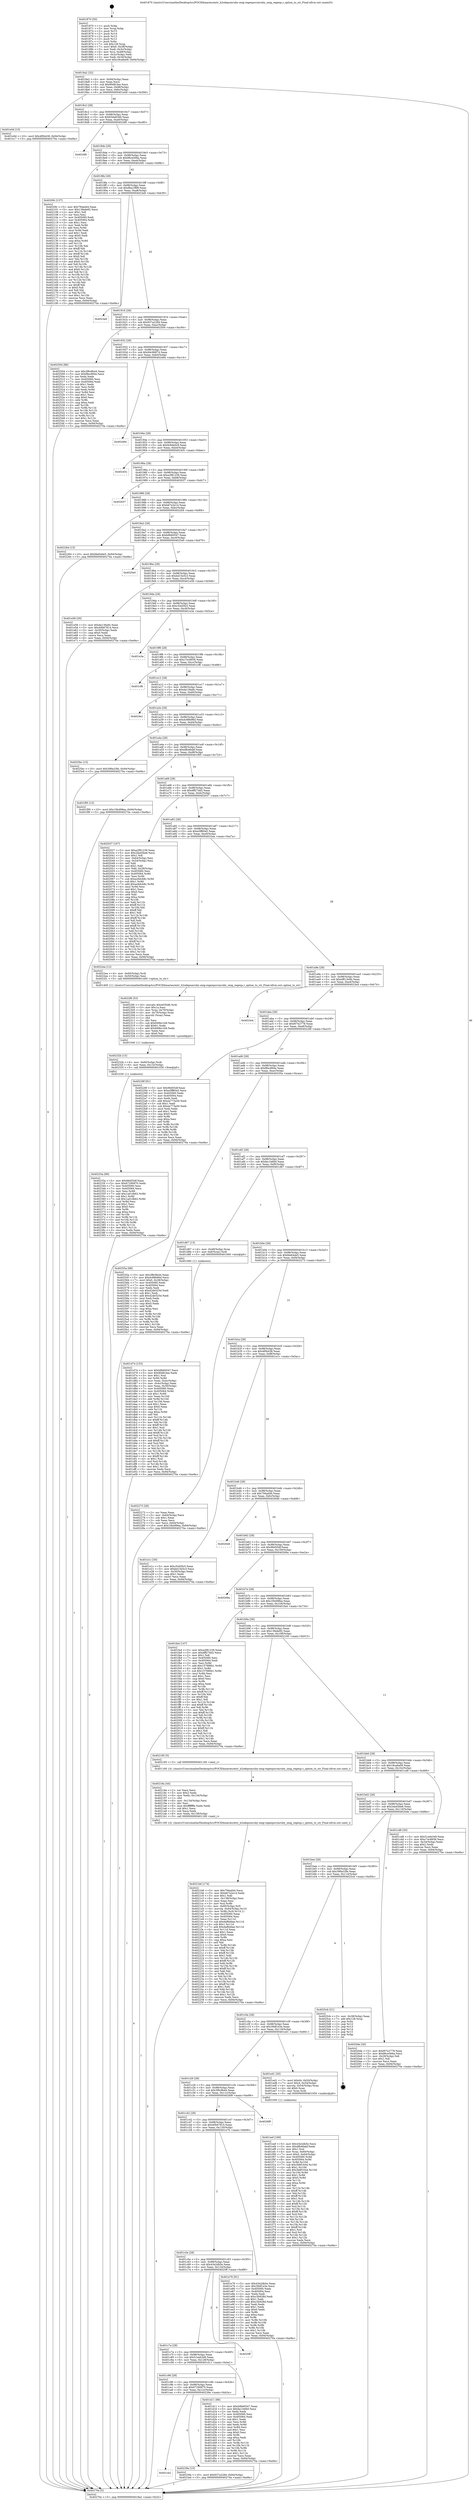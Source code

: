 digraph "0x401870" {
  label = "0x401870 (/mnt/c/Users/mathe/Desktop/tcc/POCII/binaries/extr_h2odepsmruby-onig-regexpsrcmruby_onig_regexp.c_option_to_str_Final-ollvm.out::main(0))"
  labelloc = "t"
  node[shape=record]

  Entry [label="",width=0.3,height=0.3,shape=circle,fillcolor=black,style=filled]
  "0x4018a2" [label="{
     0x4018a2 [32]\l
     | [instrs]\l
     &nbsp;&nbsp;0x4018a2 \<+6\>: mov -0x94(%rbp),%eax\l
     &nbsp;&nbsp;0x4018a8 \<+2\>: mov %eax,%ecx\l
     &nbsp;&nbsp;0x4018aa \<+6\>: sub $0x80dfc3ee,%ecx\l
     &nbsp;&nbsp;0x4018b0 \<+6\>: mov %eax,-0x98(%rbp)\l
     &nbsp;&nbsp;0x4018b6 \<+6\>: mov %ecx,-0x9c(%rbp)\l
     &nbsp;&nbsp;0x4018bc \<+6\>: je 0000000000401e0d \<main+0x59d\>\l
  }"]
  "0x401e0d" [label="{
     0x401e0d [15]\l
     | [instrs]\l
     &nbsp;&nbsp;0x401e0d \<+10\>: movl $0x4f0b438,-0x94(%rbp)\l
     &nbsp;&nbsp;0x401e17 \<+5\>: jmp 000000000040270a \<main+0xe9a\>\l
  }"]
  "0x4018c2" [label="{
     0x4018c2 [28]\l
     | [instrs]\l
     &nbsp;&nbsp;0x4018c2 \<+5\>: jmp 00000000004018c7 \<main+0x57\>\l
     &nbsp;&nbsp;0x4018c7 \<+6\>: mov -0x98(%rbp),%eax\l
     &nbsp;&nbsp;0x4018cd \<+5\>: sub $0x83da8346,%eax\l
     &nbsp;&nbsp;0x4018d2 \<+6\>: mov %eax,-0xa0(%rbp)\l
     &nbsp;&nbsp;0x4018d8 \<+6\>: je 00000000004024f0 \<main+0xc80\>\l
  }"]
  Exit [label="",width=0.3,height=0.3,shape=circle,fillcolor=black,style=filled,peripheries=2]
  "0x4024f0" [label="{
     0x4024f0\l
  }", style=dashed]
  "0x4018de" [label="{
     0x4018de [28]\l
     | [instrs]\l
     &nbsp;&nbsp;0x4018de \<+5\>: jmp 00000000004018e3 \<main+0x73\>\l
     &nbsp;&nbsp;0x4018e3 \<+6\>: mov -0x98(%rbp),%eax\l
     &nbsp;&nbsp;0x4018e9 \<+5\>: sub $0x86ce566a,%eax\l
     &nbsp;&nbsp;0x4018ee \<+6\>: mov %eax,-0xa4(%rbp)\l
     &nbsp;&nbsp;0x4018f4 \<+6\>: je 00000000004020fc \<main+0x88c\>\l
  }"]
  "0x401cb2" [label="{
     0x401cb2\l
  }", style=dashed]
  "0x4020fc" [label="{
     0x4020fc [137]\l
     | [instrs]\l
     &nbsp;&nbsp;0x4020fc \<+5\>: mov $0x794ad44,%eax\l
     &nbsp;&nbsp;0x402101 \<+5\>: mov $0x13fede92,%ecx\l
     &nbsp;&nbsp;0x402106 \<+2\>: mov $0x1,%dl\l
     &nbsp;&nbsp;0x402108 \<+2\>: xor %esi,%esi\l
     &nbsp;&nbsp;0x40210a \<+7\>: mov 0x405060,%edi\l
     &nbsp;&nbsp;0x402111 \<+8\>: mov 0x405064,%r8d\l
     &nbsp;&nbsp;0x402119 \<+3\>: sub $0x1,%esi\l
     &nbsp;&nbsp;0x40211c \<+3\>: mov %edi,%r9d\l
     &nbsp;&nbsp;0x40211f \<+3\>: add %esi,%r9d\l
     &nbsp;&nbsp;0x402122 \<+4\>: imul %r9d,%edi\l
     &nbsp;&nbsp;0x402126 \<+3\>: and $0x1,%edi\l
     &nbsp;&nbsp;0x402129 \<+3\>: cmp $0x0,%edi\l
     &nbsp;&nbsp;0x40212c \<+4\>: sete %r10b\l
     &nbsp;&nbsp;0x402130 \<+4\>: cmp $0xa,%r8d\l
     &nbsp;&nbsp;0x402134 \<+4\>: setl %r11b\l
     &nbsp;&nbsp;0x402138 \<+3\>: mov %r10b,%bl\l
     &nbsp;&nbsp;0x40213b \<+3\>: xor $0xff,%bl\l
     &nbsp;&nbsp;0x40213e \<+3\>: mov %r11b,%r14b\l
     &nbsp;&nbsp;0x402141 \<+4\>: xor $0xff,%r14b\l
     &nbsp;&nbsp;0x402145 \<+3\>: xor $0x0,%dl\l
     &nbsp;&nbsp;0x402148 \<+3\>: mov %bl,%r15b\l
     &nbsp;&nbsp;0x40214b \<+4\>: and $0x0,%r15b\l
     &nbsp;&nbsp;0x40214f \<+3\>: and %dl,%r10b\l
     &nbsp;&nbsp;0x402152 \<+3\>: mov %r14b,%r12b\l
     &nbsp;&nbsp;0x402155 \<+4\>: and $0x0,%r12b\l
     &nbsp;&nbsp;0x402159 \<+3\>: and %dl,%r11b\l
     &nbsp;&nbsp;0x40215c \<+3\>: or %r10b,%r15b\l
     &nbsp;&nbsp;0x40215f \<+3\>: or %r11b,%r12b\l
     &nbsp;&nbsp;0x402162 \<+3\>: xor %r12b,%r15b\l
     &nbsp;&nbsp;0x402165 \<+3\>: or %r14b,%bl\l
     &nbsp;&nbsp;0x402168 \<+3\>: xor $0xff,%bl\l
     &nbsp;&nbsp;0x40216b \<+3\>: or $0x0,%dl\l
     &nbsp;&nbsp;0x40216e \<+2\>: and %dl,%bl\l
     &nbsp;&nbsp;0x402170 \<+3\>: or %bl,%r15b\l
     &nbsp;&nbsp;0x402173 \<+4\>: test $0x1,%r15b\l
     &nbsp;&nbsp;0x402177 \<+3\>: cmovne %ecx,%eax\l
     &nbsp;&nbsp;0x40217a \<+6\>: mov %eax,-0x94(%rbp)\l
     &nbsp;&nbsp;0x402180 \<+5\>: jmp 000000000040270a \<main+0xe9a\>\l
  }"]
  "0x4018fa" [label="{
     0x4018fa [28]\l
     | [instrs]\l
     &nbsp;&nbsp;0x4018fa \<+5\>: jmp 00000000004018ff \<main+0x8f\>\l
     &nbsp;&nbsp;0x4018ff \<+6\>: mov -0x98(%rbp),%eax\l
     &nbsp;&nbsp;0x401905 \<+5\>: sub $0x8ba1f8f9,%eax\l
     &nbsp;&nbsp;0x40190a \<+6\>: mov %eax,-0xa8(%rbp)\l
     &nbsp;&nbsp;0x401910 \<+6\>: je 00000000004023a9 \<main+0xb39\>\l
  }"]
  "0x40239a" [label="{
     0x40239a [15]\l
     | [instrs]\l
     &nbsp;&nbsp;0x40239a \<+10\>: movl $0x937a2284,-0x94(%rbp)\l
     &nbsp;&nbsp;0x4023a4 \<+5\>: jmp 000000000040270a \<main+0xe9a\>\l
  }"]
  "0x4023a9" [label="{
     0x4023a9\l
  }", style=dashed]
  "0x401916" [label="{
     0x401916 [28]\l
     | [instrs]\l
     &nbsp;&nbsp;0x401916 \<+5\>: jmp 000000000040191b \<main+0xab\>\l
     &nbsp;&nbsp;0x40191b \<+6\>: mov -0x98(%rbp),%eax\l
     &nbsp;&nbsp;0x401921 \<+5\>: sub $0x937a2284,%eax\l
     &nbsp;&nbsp;0x401926 \<+6\>: mov %eax,-0xac(%rbp)\l
     &nbsp;&nbsp;0x40192c \<+6\>: je 0000000000402504 \<main+0xc94\>\l
  }"]
  "0x40233a" [label="{
     0x40233a [96]\l
     | [instrs]\l
     &nbsp;&nbsp;0x40233a \<+5\>: mov $0x96d55df,%eax\l
     &nbsp;&nbsp;0x40233f \<+5\>: mov $0x67290870,%edx\l
     &nbsp;&nbsp;0x402344 \<+7\>: mov 0x405060,%esi\l
     &nbsp;&nbsp;0x40234b \<+7\>: mov 0x405064,%ecx\l
     &nbsp;&nbsp;0x402352 \<+3\>: mov %esi,%r8d\l
     &nbsp;&nbsp;0x402355 \<+7\>: add $0x1ad1db62,%r8d\l
     &nbsp;&nbsp;0x40235c \<+4\>: sub $0x1,%r8d\l
     &nbsp;&nbsp;0x402360 \<+7\>: sub $0x1ad1db62,%r8d\l
     &nbsp;&nbsp;0x402367 \<+4\>: imul %r8d,%esi\l
     &nbsp;&nbsp;0x40236b \<+3\>: and $0x1,%esi\l
     &nbsp;&nbsp;0x40236e \<+3\>: cmp $0x0,%esi\l
     &nbsp;&nbsp;0x402371 \<+4\>: sete %r9b\l
     &nbsp;&nbsp;0x402375 \<+3\>: cmp $0xa,%ecx\l
     &nbsp;&nbsp;0x402378 \<+4\>: setl %r10b\l
     &nbsp;&nbsp;0x40237c \<+3\>: mov %r9b,%r11b\l
     &nbsp;&nbsp;0x40237f \<+3\>: and %r10b,%r11b\l
     &nbsp;&nbsp;0x402382 \<+3\>: xor %r10b,%r9b\l
     &nbsp;&nbsp;0x402385 \<+3\>: or %r9b,%r11b\l
     &nbsp;&nbsp;0x402388 \<+4\>: test $0x1,%r11b\l
     &nbsp;&nbsp;0x40238c \<+3\>: cmovne %edx,%eax\l
     &nbsp;&nbsp;0x40238f \<+6\>: mov %eax,-0x94(%rbp)\l
     &nbsp;&nbsp;0x402395 \<+5\>: jmp 000000000040270a \<main+0xe9a\>\l
  }"]
  "0x402504" [label="{
     0x402504 [86]\l
     | [instrs]\l
     &nbsp;&nbsp;0x402504 \<+5\>: mov $0x3f6c8b44,%eax\l
     &nbsp;&nbsp;0x402509 \<+5\>: mov $0xf8ec894e,%ecx\l
     &nbsp;&nbsp;0x40250e \<+2\>: xor %edx,%edx\l
     &nbsp;&nbsp;0x402510 \<+7\>: mov 0x405060,%esi\l
     &nbsp;&nbsp;0x402517 \<+7\>: mov 0x405064,%edi\l
     &nbsp;&nbsp;0x40251e \<+3\>: sub $0x1,%edx\l
     &nbsp;&nbsp;0x402521 \<+3\>: mov %esi,%r8d\l
     &nbsp;&nbsp;0x402524 \<+3\>: add %edx,%r8d\l
     &nbsp;&nbsp;0x402527 \<+4\>: imul %r8d,%esi\l
     &nbsp;&nbsp;0x40252b \<+3\>: and $0x1,%esi\l
     &nbsp;&nbsp;0x40252e \<+3\>: cmp $0x0,%esi\l
     &nbsp;&nbsp;0x402531 \<+4\>: sete %r9b\l
     &nbsp;&nbsp;0x402535 \<+3\>: cmp $0xa,%edi\l
     &nbsp;&nbsp;0x402538 \<+4\>: setl %r10b\l
     &nbsp;&nbsp;0x40253c \<+3\>: mov %r9b,%r11b\l
     &nbsp;&nbsp;0x40253f \<+3\>: and %r10b,%r11b\l
     &nbsp;&nbsp;0x402542 \<+3\>: xor %r10b,%r9b\l
     &nbsp;&nbsp;0x402545 \<+3\>: or %r9b,%r11b\l
     &nbsp;&nbsp;0x402548 \<+4\>: test $0x1,%r11b\l
     &nbsp;&nbsp;0x40254c \<+3\>: cmovne %ecx,%eax\l
     &nbsp;&nbsp;0x40254f \<+6\>: mov %eax,-0x94(%rbp)\l
     &nbsp;&nbsp;0x402555 \<+5\>: jmp 000000000040270a \<main+0xe9a\>\l
  }"]
  "0x401932" [label="{
     0x401932 [28]\l
     | [instrs]\l
     &nbsp;&nbsp;0x401932 \<+5\>: jmp 0000000000401937 \<main+0xc7\>\l
     &nbsp;&nbsp;0x401937 \<+6\>: mov -0x98(%rbp),%eax\l
     &nbsp;&nbsp;0x40193d \<+5\>: sub $0x94c96874,%eax\l
     &nbsp;&nbsp;0x401942 \<+6\>: mov %eax,-0xb0(%rbp)\l
     &nbsp;&nbsp;0x401948 \<+6\>: je 0000000000402484 \<main+0xc14\>\l
  }"]
  "0x40232b" [label="{
     0x40232b [15]\l
     | [instrs]\l
     &nbsp;&nbsp;0x40232b \<+4\>: mov -0x60(%rbp),%rdi\l
     &nbsp;&nbsp;0x40232f \<+6\>: mov %eax,-0x13c(%rbp)\l
     &nbsp;&nbsp;0x402335 \<+5\>: call 0000000000401030 \<free@plt\>\l
     | [calls]\l
     &nbsp;&nbsp;0x401030 \{1\} (unknown)\l
  }"]
  "0x402484" [label="{
     0x402484\l
  }", style=dashed]
  "0x40194e" [label="{
     0x40194e [28]\l
     | [instrs]\l
     &nbsp;&nbsp;0x40194e \<+5\>: jmp 0000000000401953 \<main+0xe3\>\l
     &nbsp;&nbsp;0x401953 \<+6\>: mov -0x98(%rbp),%eax\l
     &nbsp;&nbsp;0x401959 \<+5\>: sub $0x9c8de0c9,%eax\l
     &nbsp;&nbsp;0x40195e \<+6\>: mov %eax,-0xb4(%rbp)\l
     &nbsp;&nbsp;0x401964 \<+6\>: je 000000000040245c \<main+0xbec\>\l
  }"]
  "0x4022f6" [label="{
     0x4022f6 [53]\l
     | [instrs]\l
     &nbsp;&nbsp;0x4022f6 \<+10\>: movabs $0x4030d6,%rdi\l
     &nbsp;&nbsp;0x402300 \<+5\>: mov $0x1a,%esi\l
     &nbsp;&nbsp;0x402305 \<+4\>: mov %rax,-0x70(%rbp)\l
     &nbsp;&nbsp;0x402309 \<+4\>: mov -0x70(%rbp),%rax\l
     &nbsp;&nbsp;0x40230d \<+3\>: movsbl (%rax),%eax\l
     &nbsp;&nbsp;0x402310 \<+1\>: cltd\l
     &nbsp;&nbsp;0x402311 \<+2\>: idiv %esi\l
     &nbsp;&nbsp;0x402313 \<+6\>: sub $0x949bc1b9,%edx\l
     &nbsp;&nbsp;0x402319 \<+3\>: add $0x61,%edx\l
     &nbsp;&nbsp;0x40231c \<+6\>: add $0x949bc1b9,%edx\l
     &nbsp;&nbsp;0x402322 \<+2\>: mov %edx,%esi\l
     &nbsp;&nbsp;0x402324 \<+2\>: mov $0x0,%al\l
     &nbsp;&nbsp;0x402326 \<+5\>: call 0000000000401040 \<printf@plt\>\l
     | [calls]\l
     &nbsp;&nbsp;0x401040 \{1\} (unknown)\l
  }"]
  "0x40245c" [label="{
     0x40245c\l
  }", style=dashed]
  "0x40196a" [label="{
     0x40196a [28]\l
     | [instrs]\l
     &nbsp;&nbsp;0x40196a \<+5\>: jmp 000000000040196f \<main+0xff\>\l
     &nbsp;&nbsp;0x40196f \<+6\>: mov -0x98(%rbp),%eax\l
     &nbsp;&nbsp;0x401975 \<+5\>: sub $0xa2f81239,%eax\l
     &nbsp;&nbsp;0x40197a \<+6\>: mov %eax,-0xb8(%rbp)\l
     &nbsp;&nbsp;0x401980 \<+6\>: je 0000000000402637 \<main+0xdc7\>\l
  }"]
  "0x4021b6" [label="{
     0x4021b6 [174]\l
     | [instrs]\l
     &nbsp;&nbsp;0x4021b6 \<+5\>: mov $0x794ad44,%ecx\l
     &nbsp;&nbsp;0x4021bb \<+5\>: mov $0xb67e2e14,%edx\l
     &nbsp;&nbsp;0x4021c0 \<+3\>: mov $0x1,%dil\l
     &nbsp;&nbsp;0x4021c3 \<+6\>: mov -0x138(%rbp),%esi\l
     &nbsp;&nbsp;0x4021c9 \<+3\>: imul %eax,%esi\l
     &nbsp;&nbsp;0x4021cc \<+3\>: mov %sil,%r8b\l
     &nbsp;&nbsp;0x4021cf \<+4\>: mov -0x60(%rbp),%r9\l
     &nbsp;&nbsp;0x4021d3 \<+4\>: movslq -0x64(%rbp),%r10\l
     &nbsp;&nbsp;0x4021d7 \<+4\>: mov %r8b,(%r9,%r10,1)\l
     &nbsp;&nbsp;0x4021db \<+7\>: mov 0x405060,%eax\l
     &nbsp;&nbsp;0x4021e2 \<+7\>: mov 0x405064,%esi\l
     &nbsp;&nbsp;0x4021e9 \<+3\>: mov %eax,%r11d\l
     &nbsp;&nbsp;0x4021ec \<+7\>: sub $0xdaf6ddae,%r11d\l
     &nbsp;&nbsp;0x4021f3 \<+4\>: sub $0x1,%r11d\l
     &nbsp;&nbsp;0x4021f7 \<+7\>: add $0xdaf6ddae,%r11d\l
     &nbsp;&nbsp;0x4021fe \<+4\>: imul %r11d,%eax\l
     &nbsp;&nbsp;0x402202 \<+3\>: and $0x1,%eax\l
     &nbsp;&nbsp;0x402205 \<+3\>: cmp $0x0,%eax\l
     &nbsp;&nbsp;0x402208 \<+4\>: sete %r8b\l
     &nbsp;&nbsp;0x40220c \<+3\>: cmp $0xa,%esi\l
     &nbsp;&nbsp;0x40220f \<+3\>: setl %bl\l
     &nbsp;&nbsp;0x402212 \<+3\>: mov %r8b,%r14b\l
     &nbsp;&nbsp;0x402215 \<+4\>: xor $0xff,%r14b\l
     &nbsp;&nbsp;0x402219 \<+3\>: mov %bl,%r15b\l
     &nbsp;&nbsp;0x40221c \<+4\>: xor $0xff,%r15b\l
     &nbsp;&nbsp;0x402220 \<+4\>: xor $0x1,%dil\l
     &nbsp;&nbsp;0x402224 \<+3\>: mov %r14b,%r12b\l
     &nbsp;&nbsp;0x402227 \<+4\>: and $0xff,%r12b\l
     &nbsp;&nbsp;0x40222b \<+3\>: and %dil,%r8b\l
     &nbsp;&nbsp;0x40222e \<+3\>: mov %r15b,%r13b\l
     &nbsp;&nbsp;0x402231 \<+4\>: and $0xff,%r13b\l
     &nbsp;&nbsp;0x402235 \<+3\>: and %dil,%bl\l
     &nbsp;&nbsp;0x402238 \<+3\>: or %r8b,%r12b\l
     &nbsp;&nbsp;0x40223b \<+3\>: or %bl,%r13b\l
     &nbsp;&nbsp;0x40223e \<+3\>: xor %r13b,%r12b\l
     &nbsp;&nbsp;0x402241 \<+3\>: or %r15b,%r14b\l
     &nbsp;&nbsp;0x402244 \<+4\>: xor $0xff,%r14b\l
     &nbsp;&nbsp;0x402248 \<+4\>: or $0x1,%dil\l
     &nbsp;&nbsp;0x40224c \<+3\>: and %dil,%r14b\l
     &nbsp;&nbsp;0x40224f \<+3\>: or %r14b,%r12b\l
     &nbsp;&nbsp;0x402252 \<+4\>: test $0x1,%r12b\l
     &nbsp;&nbsp;0x402256 \<+3\>: cmovne %edx,%ecx\l
     &nbsp;&nbsp;0x402259 \<+6\>: mov %ecx,-0x94(%rbp)\l
     &nbsp;&nbsp;0x40225f \<+5\>: jmp 000000000040270a \<main+0xe9a\>\l
  }"]
  "0x402637" [label="{
     0x402637\l
  }", style=dashed]
  "0x401986" [label="{
     0x401986 [28]\l
     | [instrs]\l
     &nbsp;&nbsp;0x401986 \<+5\>: jmp 000000000040198b \<main+0x11b\>\l
     &nbsp;&nbsp;0x40198b \<+6\>: mov -0x98(%rbp),%eax\l
     &nbsp;&nbsp;0x401991 \<+5\>: sub $0xb67e2e14,%eax\l
     &nbsp;&nbsp;0x401996 \<+6\>: mov %eax,-0xbc(%rbp)\l
     &nbsp;&nbsp;0x40199c \<+6\>: je 0000000000402264 \<main+0x9f4\>\l
  }"]
  "0x40218a" [label="{
     0x40218a [44]\l
     | [instrs]\l
     &nbsp;&nbsp;0x40218a \<+2\>: xor %ecx,%ecx\l
     &nbsp;&nbsp;0x40218c \<+5\>: mov $0x2,%edx\l
     &nbsp;&nbsp;0x402191 \<+6\>: mov %edx,-0x134(%rbp)\l
     &nbsp;&nbsp;0x402197 \<+1\>: cltd\l
     &nbsp;&nbsp;0x402198 \<+6\>: mov -0x134(%rbp),%esi\l
     &nbsp;&nbsp;0x40219e \<+2\>: idiv %esi\l
     &nbsp;&nbsp;0x4021a0 \<+6\>: imul $0xfffffffe,%edx,%edx\l
     &nbsp;&nbsp;0x4021a6 \<+3\>: sub $0x1,%ecx\l
     &nbsp;&nbsp;0x4021a9 \<+2\>: sub %ecx,%edx\l
     &nbsp;&nbsp;0x4021ab \<+6\>: mov %edx,-0x138(%rbp)\l
     &nbsp;&nbsp;0x4021b1 \<+5\>: call 0000000000401160 \<next_i\>\l
     | [calls]\l
     &nbsp;&nbsp;0x401160 \{4\} (/mnt/c/Users/mathe/Desktop/tcc/POCII/binaries/extr_h2odepsmruby-onig-regexpsrcmruby_onig_regexp.c_option_to_str_Final-ollvm.out::next_i)\l
  }"]
  "0x402264" [label="{
     0x402264 [15]\l
     | [instrs]\l
     &nbsp;&nbsp;0x402264 \<+10\>: movl $0xfde64de5,-0x94(%rbp)\l
     &nbsp;&nbsp;0x40226e \<+5\>: jmp 000000000040270a \<main+0xe9a\>\l
  }"]
  "0x4019a2" [label="{
     0x4019a2 [28]\l
     | [instrs]\l
     &nbsp;&nbsp;0x4019a2 \<+5\>: jmp 00000000004019a7 \<main+0x137\>\l
     &nbsp;&nbsp;0x4019a7 \<+6\>: mov -0x98(%rbp),%eax\l
     &nbsp;&nbsp;0x4019ad \<+5\>: sub $0xb9b60547,%eax\l
     &nbsp;&nbsp;0x4019b2 \<+6\>: mov %eax,-0xc0(%rbp)\l
     &nbsp;&nbsp;0x4019b8 \<+6\>: je 00000000004025e0 \<main+0xd70\>\l
  }"]
  "0x401eef" [label="{
     0x401eef [166]\l
     | [instrs]\l
     &nbsp;&nbsp;0x401eef \<+5\>: mov $0x43e2db5e,%ecx\l
     &nbsp;&nbsp;0x401ef4 \<+5\>: mov $0xdfb46abf,%edx\l
     &nbsp;&nbsp;0x401ef9 \<+3\>: mov $0x1,%sil\l
     &nbsp;&nbsp;0x401efc \<+4\>: mov %rax,-0x60(%rbp)\l
     &nbsp;&nbsp;0x401f00 \<+7\>: movl $0x0,-0x64(%rbp)\l
     &nbsp;&nbsp;0x401f07 \<+8\>: mov 0x405060,%r8d\l
     &nbsp;&nbsp;0x401f0f \<+8\>: mov 0x405064,%r9d\l
     &nbsp;&nbsp;0x401f17 \<+3\>: mov %r8d,%r10d\l
     &nbsp;&nbsp;0x401f1a \<+7\>: sub $0x3b8f1644,%r10d\l
     &nbsp;&nbsp;0x401f21 \<+4\>: sub $0x1,%r10d\l
     &nbsp;&nbsp;0x401f25 \<+7\>: add $0x3b8f1644,%r10d\l
     &nbsp;&nbsp;0x401f2c \<+4\>: imul %r10d,%r8d\l
     &nbsp;&nbsp;0x401f30 \<+4\>: and $0x1,%r8d\l
     &nbsp;&nbsp;0x401f34 \<+4\>: cmp $0x0,%r8d\l
     &nbsp;&nbsp;0x401f38 \<+4\>: sete %r11b\l
     &nbsp;&nbsp;0x401f3c \<+4\>: cmp $0xa,%r9d\l
     &nbsp;&nbsp;0x401f40 \<+3\>: setl %bl\l
     &nbsp;&nbsp;0x401f43 \<+3\>: mov %r11b,%r14b\l
     &nbsp;&nbsp;0x401f46 \<+4\>: xor $0xff,%r14b\l
     &nbsp;&nbsp;0x401f4a \<+3\>: mov %bl,%r15b\l
     &nbsp;&nbsp;0x401f4d \<+4\>: xor $0xff,%r15b\l
     &nbsp;&nbsp;0x401f51 \<+4\>: xor $0x1,%sil\l
     &nbsp;&nbsp;0x401f55 \<+3\>: mov %r14b,%r12b\l
     &nbsp;&nbsp;0x401f58 \<+4\>: and $0xff,%r12b\l
     &nbsp;&nbsp;0x401f5c \<+3\>: and %sil,%r11b\l
     &nbsp;&nbsp;0x401f5f \<+3\>: mov %r15b,%r13b\l
     &nbsp;&nbsp;0x401f62 \<+4\>: and $0xff,%r13b\l
     &nbsp;&nbsp;0x401f66 \<+3\>: and %sil,%bl\l
     &nbsp;&nbsp;0x401f69 \<+3\>: or %r11b,%r12b\l
     &nbsp;&nbsp;0x401f6c \<+3\>: or %bl,%r13b\l
     &nbsp;&nbsp;0x401f6f \<+3\>: xor %r13b,%r12b\l
     &nbsp;&nbsp;0x401f72 \<+3\>: or %r15b,%r14b\l
     &nbsp;&nbsp;0x401f75 \<+4\>: xor $0xff,%r14b\l
     &nbsp;&nbsp;0x401f79 \<+4\>: or $0x1,%sil\l
     &nbsp;&nbsp;0x401f7d \<+3\>: and %sil,%r14b\l
     &nbsp;&nbsp;0x401f80 \<+3\>: or %r14b,%r12b\l
     &nbsp;&nbsp;0x401f83 \<+4\>: test $0x1,%r12b\l
     &nbsp;&nbsp;0x401f87 \<+3\>: cmovne %edx,%ecx\l
     &nbsp;&nbsp;0x401f8a \<+6\>: mov %ecx,-0x94(%rbp)\l
     &nbsp;&nbsp;0x401f90 \<+5\>: jmp 000000000040270a \<main+0xe9a\>\l
  }"]
  "0x4025e0" [label="{
     0x4025e0\l
  }", style=dashed]
  "0x4019be" [label="{
     0x4019be [28]\l
     | [instrs]\l
     &nbsp;&nbsp;0x4019be \<+5\>: jmp 00000000004019c3 \<main+0x153\>\l
     &nbsp;&nbsp;0x4019c3 \<+6\>: mov -0x98(%rbp),%eax\l
     &nbsp;&nbsp;0x4019c9 \<+5\>: sub $0xbd15e5c3,%eax\l
     &nbsp;&nbsp;0x4019ce \<+6\>: mov %eax,-0xc4(%rbp)\l
     &nbsp;&nbsp;0x4019d4 \<+6\>: je 0000000000401e58 \<main+0x5e8\>\l
  }"]
  "0x401d74" [label="{
     0x401d74 [153]\l
     | [instrs]\l
     &nbsp;&nbsp;0x401d74 \<+5\>: mov $0xb9b60547,%ecx\l
     &nbsp;&nbsp;0x401d79 \<+5\>: mov $0x80dfc3ee,%edx\l
     &nbsp;&nbsp;0x401d7e \<+3\>: mov $0x1,%sil\l
     &nbsp;&nbsp;0x401d81 \<+3\>: xor %r8d,%r8d\l
     &nbsp;&nbsp;0x401d84 \<+3\>: mov %eax,-0x4c(%rbp)\l
     &nbsp;&nbsp;0x401d87 \<+3\>: mov -0x4c(%rbp),%eax\l
     &nbsp;&nbsp;0x401d8a \<+3\>: mov %eax,-0x30(%rbp)\l
     &nbsp;&nbsp;0x401d8d \<+7\>: mov 0x405060,%eax\l
     &nbsp;&nbsp;0x401d94 \<+8\>: mov 0x405064,%r9d\l
     &nbsp;&nbsp;0x401d9c \<+4\>: sub $0x1,%r8d\l
     &nbsp;&nbsp;0x401da0 \<+3\>: mov %eax,%r10d\l
     &nbsp;&nbsp;0x401da3 \<+3\>: add %r8d,%r10d\l
     &nbsp;&nbsp;0x401da6 \<+4\>: imul %r10d,%eax\l
     &nbsp;&nbsp;0x401daa \<+3\>: and $0x1,%eax\l
     &nbsp;&nbsp;0x401dad \<+3\>: cmp $0x0,%eax\l
     &nbsp;&nbsp;0x401db0 \<+4\>: sete %r11b\l
     &nbsp;&nbsp;0x401db4 \<+4\>: cmp $0xa,%r9d\l
     &nbsp;&nbsp;0x401db8 \<+3\>: setl %bl\l
     &nbsp;&nbsp;0x401dbb \<+3\>: mov %r11b,%r14b\l
     &nbsp;&nbsp;0x401dbe \<+4\>: xor $0xff,%r14b\l
     &nbsp;&nbsp;0x401dc2 \<+3\>: mov %bl,%r15b\l
     &nbsp;&nbsp;0x401dc5 \<+4\>: xor $0xff,%r15b\l
     &nbsp;&nbsp;0x401dc9 \<+4\>: xor $0x1,%sil\l
     &nbsp;&nbsp;0x401dcd \<+3\>: mov %r14b,%r12b\l
     &nbsp;&nbsp;0x401dd0 \<+4\>: and $0xff,%r12b\l
     &nbsp;&nbsp;0x401dd4 \<+3\>: and %sil,%r11b\l
     &nbsp;&nbsp;0x401dd7 \<+3\>: mov %r15b,%r13b\l
     &nbsp;&nbsp;0x401dda \<+4\>: and $0xff,%r13b\l
     &nbsp;&nbsp;0x401dde \<+3\>: and %sil,%bl\l
     &nbsp;&nbsp;0x401de1 \<+3\>: or %r11b,%r12b\l
     &nbsp;&nbsp;0x401de4 \<+3\>: or %bl,%r13b\l
     &nbsp;&nbsp;0x401de7 \<+3\>: xor %r13b,%r12b\l
     &nbsp;&nbsp;0x401dea \<+3\>: or %r15b,%r14b\l
     &nbsp;&nbsp;0x401ded \<+4\>: xor $0xff,%r14b\l
     &nbsp;&nbsp;0x401df1 \<+4\>: or $0x1,%sil\l
     &nbsp;&nbsp;0x401df5 \<+3\>: and %sil,%r14b\l
     &nbsp;&nbsp;0x401df8 \<+3\>: or %r14b,%r12b\l
     &nbsp;&nbsp;0x401dfb \<+4\>: test $0x1,%r12b\l
     &nbsp;&nbsp;0x401dff \<+3\>: cmovne %edx,%ecx\l
     &nbsp;&nbsp;0x401e02 \<+6\>: mov %ecx,-0x94(%rbp)\l
     &nbsp;&nbsp;0x401e08 \<+5\>: jmp 000000000040270a \<main+0xe9a\>\l
  }"]
  "0x401e58" [label="{
     0x401e58 [30]\l
     | [instrs]\l
     &nbsp;&nbsp;0x401e58 \<+5\>: mov $0xda136a9c,%eax\l
     &nbsp;&nbsp;0x401e5d \<+5\>: mov $0x40b67814,%ecx\l
     &nbsp;&nbsp;0x401e62 \<+3\>: mov -0x30(%rbp),%edx\l
     &nbsp;&nbsp;0x401e65 \<+3\>: cmp $0x0,%edx\l
     &nbsp;&nbsp;0x401e68 \<+3\>: cmove %ecx,%eax\l
     &nbsp;&nbsp;0x401e6b \<+6\>: mov %eax,-0x94(%rbp)\l
     &nbsp;&nbsp;0x401e71 \<+5\>: jmp 000000000040270a \<main+0xe9a\>\l
  }"]
  "0x4019da" [label="{
     0x4019da [28]\l
     | [instrs]\l
     &nbsp;&nbsp;0x4019da \<+5\>: jmp 00000000004019df \<main+0x16f\>\l
     &nbsp;&nbsp;0x4019df \<+6\>: mov -0x98(%rbp),%eax\l
     &nbsp;&nbsp;0x4019e5 \<+5\>: sub $0xc5445fc5,%eax\l
     &nbsp;&nbsp;0x4019ea \<+6\>: mov %eax,-0xc8(%rbp)\l
     &nbsp;&nbsp;0x4019f0 \<+6\>: je 0000000000401e3a \<main+0x5ca\>\l
  }"]
  "0x401c96" [label="{
     0x401c96 [28]\l
     | [instrs]\l
     &nbsp;&nbsp;0x401c96 \<+5\>: jmp 0000000000401c9b \<main+0x42b\>\l
     &nbsp;&nbsp;0x401c9b \<+6\>: mov -0x98(%rbp),%eax\l
     &nbsp;&nbsp;0x401ca1 \<+5\>: sub $0x67290870,%eax\l
     &nbsp;&nbsp;0x401ca6 \<+6\>: mov %eax,-0x12c(%rbp)\l
     &nbsp;&nbsp;0x401cac \<+6\>: je 000000000040239a \<main+0xb2a\>\l
  }"]
  "0x401e3a" [label="{
     0x401e3a\l
  }", style=dashed]
  "0x4019f6" [label="{
     0x4019f6 [28]\l
     | [instrs]\l
     &nbsp;&nbsp;0x4019f6 \<+5\>: jmp 00000000004019fb \<main+0x18b\>\l
     &nbsp;&nbsp;0x4019fb \<+6\>: mov -0x98(%rbp),%eax\l
     &nbsp;&nbsp;0x401a01 \<+5\>: sub $0xc7ec8936,%eax\l
     &nbsp;&nbsp;0x401a06 \<+6\>: mov %eax,-0xcc(%rbp)\l
     &nbsp;&nbsp;0x401a0c \<+6\>: je 0000000000401cf6 \<main+0x486\>\l
  }"]
  "0x401d11" [label="{
     0x401d11 [86]\l
     | [instrs]\l
     &nbsp;&nbsp;0x401d11 \<+5\>: mov $0xb9b60547,%eax\l
     &nbsp;&nbsp;0x401d16 \<+5\>: mov $0xfac1b6b0,%ecx\l
     &nbsp;&nbsp;0x401d1b \<+2\>: xor %edx,%edx\l
     &nbsp;&nbsp;0x401d1d \<+7\>: mov 0x405060,%esi\l
     &nbsp;&nbsp;0x401d24 \<+7\>: mov 0x405064,%edi\l
     &nbsp;&nbsp;0x401d2b \<+3\>: sub $0x1,%edx\l
     &nbsp;&nbsp;0x401d2e \<+3\>: mov %esi,%r8d\l
     &nbsp;&nbsp;0x401d31 \<+3\>: add %edx,%r8d\l
     &nbsp;&nbsp;0x401d34 \<+4\>: imul %r8d,%esi\l
     &nbsp;&nbsp;0x401d38 \<+3\>: and $0x1,%esi\l
     &nbsp;&nbsp;0x401d3b \<+3\>: cmp $0x0,%esi\l
     &nbsp;&nbsp;0x401d3e \<+4\>: sete %r9b\l
     &nbsp;&nbsp;0x401d42 \<+3\>: cmp $0xa,%edi\l
     &nbsp;&nbsp;0x401d45 \<+4\>: setl %r10b\l
     &nbsp;&nbsp;0x401d49 \<+3\>: mov %r9b,%r11b\l
     &nbsp;&nbsp;0x401d4c \<+3\>: and %r10b,%r11b\l
     &nbsp;&nbsp;0x401d4f \<+3\>: xor %r10b,%r9b\l
     &nbsp;&nbsp;0x401d52 \<+3\>: or %r9b,%r11b\l
     &nbsp;&nbsp;0x401d55 \<+4\>: test $0x1,%r11b\l
     &nbsp;&nbsp;0x401d59 \<+3\>: cmovne %ecx,%eax\l
     &nbsp;&nbsp;0x401d5c \<+6\>: mov %eax,-0x94(%rbp)\l
     &nbsp;&nbsp;0x401d62 \<+5\>: jmp 000000000040270a \<main+0xe9a\>\l
  }"]
  "0x401cf6" [label="{
     0x401cf6\l
  }", style=dashed]
  "0x401a12" [label="{
     0x401a12 [28]\l
     | [instrs]\l
     &nbsp;&nbsp;0x401a12 \<+5\>: jmp 0000000000401a17 \<main+0x1a7\>\l
     &nbsp;&nbsp;0x401a17 \<+6\>: mov -0x98(%rbp),%eax\l
     &nbsp;&nbsp;0x401a1d \<+5\>: sub $0xda136a9c,%eax\l
     &nbsp;&nbsp;0x401a22 \<+6\>: mov %eax,-0xd0(%rbp)\l
     &nbsp;&nbsp;0x401a28 \<+6\>: je 00000000004024e1 \<main+0xc71\>\l
  }"]
  "0x401c7a" [label="{
     0x401c7a [28]\l
     | [instrs]\l
     &nbsp;&nbsp;0x401c7a \<+5\>: jmp 0000000000401c7f \<main+0x40f\>\l
     &nbsp;&nbsp;0x401c7f \<+6\>: mov -0x98(%rbp),%eax\l
     &nbsp;&nbsp;0x401c85 \<+5\>: sub $0x51eeb349,%eax\l
     &nbsp;&nbsp;0x401c8a \<+6\>: mov %eax,-0x128(%rbp)\l
     &nbsp;&nbsp;0x401c90 \<+6\>: je 0000000000401d11 \<main+0x4a1\>\l
  }"]
  "0x4024e1" [label="{
     0x4024e1\l
  }", style=dashed]
  "0x401a2e" [label="{
     0x401a2e [28]\l
     | [instrs]\l
     &nbsp;&nbsp;0x401a2e \<+5\>: jmp 0000000000401a33 \<main+0x1c3\>\l
     &nbsp;&nbsp;0x401a33 \<+6\>: mov -0x98(%rbp),%eax\l
     &nbsp;&nbsp;0x401a39 \<+5\>: sub $0xdc88b96d,%eax\l
     &nbsp;&nbsp;0x401a3e \<+6\>: mov %eax,-0xd4(%rbp)\l
     &nbsp;&nbsp;0x401a44 \<+6\>: je 00000000004025bc \<main+0xd4c\>\l
  }"]
  "0x4025ff" [label="{
     0x4025ff\l
  }", style=dashed]
  "0x4025bc" [label="{
     0x4025bc [15]\l
     | [instrs]\l
     &nbsp;&nbsp;0x4025bc \<+10\>: movl $0x399a33fe,-0x94(%rbp)\l
     &nbsp;&nbsp;0x4025c6 \<+5\>: jmp 000000000040270a \<main+0xe9a\>\l
  }"]
  "0x401a4a" [label="{
     0x401a4a [28]\l
     | [instrs]\l
     &nbsp;&nbsp;0x401a4a \<+5\>: jmp 0000000000401a4f \<main+0x1df\>\l
     &nbsp;&nbsp;0x401a4f \<+6\>: mov -0x98(%rbp),%eax\l
     &nbsp;&nbsp;0x401a55 \<+5\>: sub $0xdfb46abf,%eax\l
     &nbsp;&nbsp;0x401a5a \<+6\>: mov %eax,-0xd8(%rbp)\l
     &nbsp;&nbsp;0x401a60 \<+6\>: je 0000000000401f95 \<main+0x725\>\l
  }"]
  "0x401c5e" [label="{
     0x401c5e [28]\l
     | [instrs]\l
     &nbsp;&nbsp;0x401c5e \<+5\>: jmp 0000000000401c63 \<main+0x3f3\>\l
     &nbsp;&nbsp;0x401c63 \<+6\>: mov -0x98(%rbp),%eax\l
     &nbsp;&nbsp;0x401c69 \<+5\>: sub $0x43e2db5e,%eax\l
     &nbsp;&nbsp;0x401c6e \<+6\>: mov %eax,-0x124(%rbp)\l
     &nbsp;&nbsp;0x401c74 \<+6\>: je 00000000004025ff \<main+0xd8f\>\l
  }"]
  "0x401f95" [label="{
     0x401f95 [15]\l
     | [instrs]\l
     &nbsp;&nbsp;0x401f95 \<+10\>: movl $0x10b499ea,-0x94(%rbp)\l
     &nbsp;&nbsp;0x401f9f \<+5\>: jmp 000000000040270a \<main+0xe9a\>\l
  }"]
  "0x401a66" [label="{
     0x401a66 [28]\l
     | [instrs]\l
     &nbsp;&nbsp;0x401a66 \<+5\>: jmp 0000000000401a6b \<main+0x1fb\>\l
     &nbsp;&nbsp;0x401a6b \<+6\>: mov -0x98(%rbp),%eax\l
     &nbsp;&nbsp;0x401a71 \<+5\>: sub $0xdff27dd2,%eax\l
     &nbsp;&nbsp;0x401a76 \<+6\>: mov %eax,-0xdc(%rbp)\l
     &nbsp;&nbsp;0x401a7c \<+6\>: je 0000000000402037 \<main+0x7c7\>\l
  }"]
  "0x401e76" [label="{
     0x401e76 [91]\l
     | [instrs]\l
     &nbsp;&nbsp;0x401e76 \<+5\>: mov $0x43e2db5e,%eax\l
     &nbsp;&nbsp;0x401e7b \<+5\>: mov $0x39df1e3e,%ecx\l
     &nbsp;&nbsp;0x401e80 \<+7\>: mov 0x405060,%edx\l
     &nbsp;&nbsp;0x401e87 \<+7\>: mov 0x405064,%esi\l
     &nbsp;&nbsp;0x401e8e \<+2\>: mov %edx,%edi\l
     &nbsp;&nbsp;0x401e90 \<+6\>: sub $0xc3b928d,%edi\l
     &nbsp;&nbsp;0x401e96 \<+3\>: sub $0x1,%edi\l
     &nbsp;&nbsp;0x401e99 \<+6\>: add $0xc3b928d,%edi\l
     &nbsp;&nbsp;0x401e9f \<+3\>: imul %edi,%edx\l
     &nbsp;&nbsp;0x401ea2 \<+3\>: and $0x1,%edx\l
     &nbsp;&nbsp;0x401ea5 \<+3\>: cmp $0x0,%edx\l
     &nbsp;&nbsp;0x401ea8 \<+4\>: sete %r8b\l
     &nbsp;&nbsp;0x401eac \<+3\>: cmp $0xa,%esi\l
     &nbsp;&nbsp;0x401eaf \<+4\>: setl %r9b\l
     &nbsp;&nbsp;0x401eb3 \<+3\>: mov %r8b,%r10b\l
     &nbsp;&nbsp;0x401eb6 \<+3\>: and %r9b,%r10b\l
     &nbsp;&nbsp;0x401eb9 \<+3\>: xor %r9b,%r8b\l
     &nbsp;&nbsp;0x401ebc \<+3\>: or %r8b,%r10b\l
     &nbsp;&nbsp;0x401ebf \<+4\>: test $0x1,%r10b\l
     &nbsp;&nbsp;0x401ec3 \<+3\>: cmovne %ecx,%eax\l
     &nbsp;&nbsp;0x401ec6 \<+6\>: mov %eax,-0x94(%rbp)\l
     &nbsp;&nbsp;0x401ecc \<+5\>: jmp 000000000040270a \<main+0xe9a\>\l
  }"]
  "0x402037" [label="{
     0x402037 [167]\l
     | [instrs]\l
     &nbsp;&nbsp;0x402037 \<+5\>: mov $0xa2f81239,%eax\l
     &nbsp;&nbsp;0x40203c \<+5\>: mov $0x2da45be6,%ecx\l
     &nbsp;&nbsp;0x402041 \<+2\>: mov $0x1,%dl\l
     &nbsp;&nbsp;0x402043 \<+3\>: mov -0x64(%rbp),%esi\l
     &nbsp;&nbsp;0x402046 \<+3\>: cmp -0x54(%rbp),%esi\l
     &nbsp;&nbsp;0x402049 \<+4\>: setl %dil\l
     &nbsp;&nbsp;0x40204d \<+4\>: and $0x1,%dil\l
     &nbsp;&nbsp;0x402051 \<+4\>: mov %dil,-0x29(%rbp)\l
     &nbsp;&nbsp;0x402055 \<+7\>: mov 0x405060,%esi\l
     &nbsp;&nbsp;0x40205c \<+8\>: mov 0x405064,%r8d\l
     &nbsp;&nbsp;0x402064 \<+3\>: mov %esi,%r9d\l
     &nbsp;&nbsp;0x402067 \<+7\>: sub $0xac6dcb8c,%r9d\l
     &nbsp;&nbsp;0x40206e \<+4\>: sub $0x1,%r9d\l
     &nbsp;&nbsp;0x402072 \<+7\>: add $0xac6dcb8c,%r9d\l
     &nbsp;&nbsp;0x402079 \<+4\>: imul %r9d,%esi\l
     &nbsp;&nbsp;0x40207d \<+3\>: and $0x1,%esi\l
     &nbsp;&nbsp;0x402080 \<+3\>: cmp $0x0,%esi\l
     &nbsp;&nbsp;0x402083 \<+4\>: sete %dil\l
     &nbsp;&nbsp;0x402087 \<+4\>: cmp $0xa,%r8d\l
     &nbsp;&nbsp;0x40208b \<+4\>: setl %r10b\l
     &nbsp;&nbsp;0x40208f \<+3\>: mov %dil,%r11b\l
     &nbsp;&nbsp;0x402092 \<+4\>: xor $0xff,%r11b\l
     &nbsp;&nbsp;0x402096 \<+3\>: mov %r10b,%bl\l
     &nbsp;&nbsp;0x402099 \<+3\>: xor $0xff,%bl\l
     &nbsp;&nbsp;0x40209c \<+3\>: xor $0x1,%dl\l
     &nbsp;&nbsp;0x40209f \<+3\>: mov %r11b,%r14b\l
     &nbsp;&nbsp;0x4020a2 \<+4\>: and $0xff,%r14b\l
     &nbsp;&nbsp;0x4020a6 \<+3\>: and %dl,%dil\l
     &nbsp;&nbsp;0x4020a9 \<+3\>: mov %bl,%r15b\l
     &nbsp;&nbsp;0x4020ac \<+4\>: and $0xff,%r15b\l
     &nbsp;&nbsp;0x4020b0 \<+3\>: and %dl,%r10b\l
     &nbsp;&nbsp;0x4020b3 \<+3\>: or %dil,%r14b\l
     &nbsp;&nbsp;0x4020b6 \<+3\>: or %r10b,%r15b\l
     &nbsp;&nbsp;0x4020b9 \<+3\>: xor %r15b,%r14b\l
     &nbsp;&nbsp;0x4020bc \<+3\>: or %bl,%r11b\l
     &nbsp;&nbsp;0x4020bf \<+4\>: xor $0xff,%r11b\l
     &nbsp;&nbsp;0x4020c3 \<+3\>: or $0x1,%dl\l
     &nbsp;&nbsp;0x4020c6 \<+3\>: and %dl,%r11b\l
     &nbsp;&nbsp;0x4020c9 \<+3\>: or %r11b,%r14b\l
     &nbsp;&nbsp;0x4020cc \<+4\>: test $0x1,%r14b\l
     &nbsp;&nbsp;0x4020d0 \<+3\>: cmovne %ecx,%eax\l
     &nbsp;&nbsp;0x4020d3 \<+6\>: mov %eax,-0x94(%rbp)\l
     &nbsp;&nbsp;0x4020d9 \<+5\>: jmp 000000000040270a \<main+0xe9a\>\l
  }"]
  "0x401a82" [label="{
     0x401a82 [28]\l
     | [instrs]\l
     &nbsp;&nbsp;0x401a82 \<+5\>: jmp 0000000000401a87 \<main+0x217\>\l
     &nbsp;&nbsp;0x401a87 \<+6\>: mov -0x98(%rbp),%eax\l
     &nbsp;&nbsp;0x401a8d \<+5\>: sub $0xe5ff60a5,%eax\l
     &nbsp;&nbsp;0x401a92 \<+6\>: mov %eax,-0xe0(%rbp)\l
     &nbsp;&nbsp;0x401a98 \<+6\>: je 00000000004022ea \<main+0xa7a\>\l
  }"]
  "0x401c42" [label="{
     0x401c42 [28]\l
     | [instrs]\l
     &nbsp;&nbsp;0x401c42 \<+5\>: jmp 0000000000401c47 \<main+0x3d7\>\l
     &nbsp;&nbsp;0x401c47 \<+6\>: mov -0x98(%rbp),%eax\l
     &nbsp;&nbsp;0x401c4d \<+5\>: sub $0x40b67814,%eax\l
     &nbsp;&nbsp;0x401c52 \<+6\>: mov %eax,-0x120(%rbp)\l
     &nbsp;&nbsp;0x401c58 \<+6\>: je 0000000000401e76 \<main+0x606\>\l
  }"]
  "0x4022ea" [label="{
     0x4022ea [12]\l
     | [instrs]\l
     &nbsp;&nbsp;0x4022ea \<+4\>: mov -0x60(%rbp),%rdi\l
     &nbsp;&nbsp;0x4022ee \<+3\>: mov -0x50(%rbp),%esi\l
     &nbsp;&nbsp;0x4022f1 \<+5\>: call 0000000000401400 \<option_to_str\>\l
     | [calls]\l
     &nbsp;&nbsp;0x401400 \{1\} (/mnt/c/Users/mathe/Desktop/tcc/POCII/binaries/extr_h2odepsmruby-onig-regexpsrcmruby_onig_regexp.c_option_to_str_Final-ollvm.out::option_to_str)\l
  }"]
  "0x401a9e" [label="{
     0x401a9e [28]\l
     | [instrs]\l
     &nbsp;&nbsp;0x401a9e \<+5\>: jmp 0000000000401aa3 \<main+0x233\>\l
     &nbsp;&nbsp;0x401aa3 \<+6\>: mov -0x98(%rbp),%eax\l
     &nbsp;&nbsp;0x401aa9 \<+5\>: sub $0xef813e4b,%eax\l
     &nbsp;&nbsp;0x401aae \<+6\>: mov %eax,-0xe4(%rbp)\l
     &nbsp;&nbsp;0x401ab4 \<+6\>: je 00000000004023e4 \<main+0xb74\>\l
  }"]
  "0x4026f9" [label="{
     0x4026f9\l
  }", style=dashed]
  "0x4023e4" [label="{
     0x4023e4\l
  }", style=dashed]
  "0x401aba" [label="{
     0x401aba [28]\l
     | [instrs]\l
     &nbsp;&nbsp;0x401aba \<+5\>: jmp 0000000000401abf \<main+0x24f\>\l
     &nbsp;&nbsp;0x401abf \<+6\>: mov -0x98(%rbp),%eax\l
     &nbsp;&nbsp;0x401ac5 \<+5\>: sub $0xf07e2778,%eax\l
     &nbsp;&nbsp;0x401aca \<+6\>: mov %eax,-0xe8(%rbp)\l
     &nbsp;&nbsp;0x401ad0 \<+6\>: je 000000000040228f \<main+0xa1f\>\l
  }"]
  "0x401c26" [label="{
     0x401c26 [28]\l
     | [instrs]\l
     &nbsp;&nbsp;0x401c26 \<+5\>: jmp 0000000000401c2b \<main+0x3bb\>\l
     &nbsp;&nbsp;0x401c2b \<+6\>: mov -0x98(%rbp),%eax\l
     &nbsp;&nbsp;0x401c31 \<+5\>: sub $0x3f6c8b44,%eax\l
     &nbsp;&nbsp;0x401c36 \<+6\>: mov %eax,-0x11c(%rbp)\l
     &nbsp;&nbsp;0x401c3c \<+6\>: je 00000000004026f9 \<main+0xe89\>\l
  }"]
  "0x40228f" [label="{
     0x40228f [91]\l
     | [instrs]\l
     &nbsp;&nbsp;0x40228f \<+5\>: mov $0x96d55df,%eax\l
     &nbsp;&nbsp;0x402294 \<+5\>: mov $0xe5ff60a5,%ecx\l
     &nbsp;&nbsp;0x402299 \<+7\>: mov 0x405060,%edx\l
     &nbsp;&nbsp;0x4022a0 \<+7\>: mov 0x405064,%esi\l
     &nbsp;&nbsp;0x4022a7 \<+2\>: mov %edx,%edi\l
     &nbsp;&nbsp;0x4022a9 \<+6\>: add $0xee773a50,%edi\l
     &nbsp;&nbsp;0x4022af \<+3\>: sub $0x1,%edi\l
     &nbsp;&nbsp;0x4022b2 \<+6\>: sub $0xee773a50,%edi\l
     &nbsp;&nbsp;0x4022b8 \<+3\>: imul %edi,%edx\l
     &nbsp;&nbsp;0x4022bb \<+3\>: and $0x1,%edx\l
     &nbsp;&nbsp;0x4022be \<+3\>: cmp $0x0,%edx\l
     &nbsp;&nbsp;0x4022c1 \<+4\>: sete %r8b\l
     &nbsp;&nbsp;0x4022c5 \<+3\>: cmp $0xa,%esi\l
     &nbsp;&nbsp;0x4022c8 \<+4\>: setl %r9b\l
     &nbsp;&nbsp;0x4022cc \<+3\>: mov %r8b,%r10b\l
     &nbsp;&nbsp;0x4022cf \<+3\>: and %r9b,%r10b\l
     &nbsp;&nbsp;0x4022d2 \<+3\>: xor %r9b,%r8b\l
     &nbsp;&nbsp;0x4022d5 \<+3\>: or %r8b,%r10b\l
     &nbsp;&nbsp;0x4022d8 \<+4\>: test $0x1,%r10b\l
     &nbsp;&nbsp;0x4022dc \<+3\>: cmovne %ecx,%eax\l
     &nbsp;&nbsp;0x4022df \<+6\>: mov %eax,-0x94(%rbp)\l
     &nbsp;&nbsp;0x4022e5 \<+5\>: jmp 000000000040270a \<main+0xe9a\>\l
  }"]
  "0x401ad6" [label="{
     0x401ad6 [28]\l
     | [instrs]\l
     &nbsp;&nbsp;0x401ad6 \<+5\>: jmp 0000000000401adb \<main+0x26b\>\l
     &nbsp;&nbsp;0x401adb \<+6\>: mov -0x98(%rbp),%eax\l
     &nbsp;&nbsp;0x401ae1 \<+5\>: sub $0xf8ec894e,%eax\l
     &nbsp;&nbsp;0x401ae6 \<+6\>: mov %eax,-0xec(%rbp)\l
     &nbsp;&nbsp;0x401aec \<+6\>: je 000000000040255a \<main+0xcea\>\l
  }"]
  "0x401ed1" [label="{
     0x401ed1 [30]\l
     | [instrs]\l
     &nbsp;&nbsp;0x401ed1 \<+7\>: movl $0x64,-0x50(%rbp)\l
     &nbsp;&nbsp;0x401ed8 \<+7\>: movl $0x4,-0x54(%rbp)\l
     &nbsp;&nbsp;0x401edf \<+4\>: movslq -0x54(%rbp),%rax\l
     &nbsp;&nbsp;0x401ee3 \<+4\>: shl $0x0,%rax\l
     &nbsp;&nbsp;0x401ee7 \<+3\>: mov %rax,%rdi\l
     &nbsp;&nbsp;0x401eea \<+5\>: call 0000000000401050 \<malloc@plt\>\l
     | [calls]\l
     &nbsp;&nbsp;0x401050 \{1\} (unknown)\l
  }"]
  "0x40255a" [label="{
     0x40255a [98]\l
     | [instrs]\l
     &nbsp;&nbsp;0x40255a \<+5\>: mov $0x3f6c8b44,%eax\l
     &nbsp;&nbsp;0x40255f \<+5\>: mov $0xdc88b96d,%ecx\l
     &nbsp;&nbsp;0x402564 \<+7\>: movl $0x0,-0x38(%rbp)\l
     &nbsp;&nbsp;0x40256b \<+7\>: mov 0x405060,%edx\l
     &nbsp;&nbsp;0x402572 \<+7\>: mov 0x405064,%esi\l
     &nbsp;&nbsp;0x402579 \<+2\>: mov %edx,%edi\l
     &nbsp;&nbsp;0x40257b \<+6\>: sub $0x42de525d,%edi\l
     &nbsp;&nbsp;0x402581 \<+3\>: sub $0x1,%edi\l
     &nbsp;&nbsp;0x402584 \<+6\>: add $0x42de525d,%edi\l
     &nbsp;&nbsp;0x40258a \<+3\>: imul %edi,%edx\l
     &nbsp;&nbsp;0x40258d \<+3\>: and $0x1,%edx\l
     &nbsp;&nbsp;0x402590 \<+3\>: cmp $0x0,%edx\l
     &nbsp;&nbsp;0x402593 \<+4\>: sete %r8b\l
     &nbsp;&nbsp;0x402597 \<+3\>: cmp $0xa,%esi\l
     &nbsp;&nbsp;0x40259a \<+4\>: setl %r9b\l
     &nbsp;&nbsp;0x40259e \<+3\>: mov %r8b,%r10b\l
     &nbsp;&nbsp;0x4025a1 \<+3\>: and %r9b,%r10b\l
     &nbsp;&nbsp;0x4025a4 \<+3\>: xor %r9b,%r8b\l
     &nbsp;&nbsp;0x4025a7 \<+3\>: or %r8b,%r10b\l
     &nbsp;&nbsp;0x4025aa \<+4\>: test $0x1,%r10b\l
     &nbsp;&nbsp;0x4025ae \<+3\>: cmovne %ecx,%eax\l
     &nbsp;&nbsp;0x4025b1 \<+6\>: mov %eax,-0x94(%rbp)\l
     &nbsp;&nbsp;0x4025b7 \<+5\>: jmp 000000000040270a \<main+0xe9a\>\l
  }"]
  "0x401af2" [label="{
     0x401af2 [28]\l
     | [instrs]\l
     &nbsp;&nbsp;0x401af2 \<+5\>: jmp 0000000000401af7 \<main+0x287\>\l
     &nbsp;&nbsp;0x401af7 \<+6\>: mov -0x98(%rbp),%eax\l
     &nbsp;&nbsp;0x401afd \<+5\>: sub $0xfac1b6b0,%eax\l
     &nbsp;&nbsp;0x401b02 \<+6\>: mov %eax,-0xf0(%rbp)\l
     &nbsp;&nbsp;0x401b08 \<+6\>: je 0000000000401d67 \<main+0x4f7\>\l
  }"]
  "0x401c0a" [label="{
     0x401c0a [28]\l
     | [instrs]\l
     &nbsp;&nbsp;0x401c0a \<+5\>: jmp 0000000000401c0f \<main+0x39f\>\l
     &nbsp;&nbsp;0x401c0f \<+6\>: mov -0x98(%rbp),%eax\l
     &nbsp;&nbsp;0x401c15 \<+5\>: sub $0x39df1e3e,%eax\l
     &nbsp;&nbsp;0x401c1a \<+6\>: mov %eax,-0x118(%rbp)\l
     &nbsp;&nbsp;0x401c20 \<+6\>: je 0000000000401ed1 \<main+0x661\>\l
  }"]
  "0x401d67" [label="{
     0x401d67 [13]\l
     | [instrs]\l
     &nbsp;&nbsp;0x401d67 \<+4\>: mov -0x48(%rbp),%rax\l
     &nbsp;&nbsp;0x401d6b \<+4\>: mov 0x8(%rax),%rdi\l
     &nbsp;&nbsp;0x401d6f \<+5\>: call 0000000000401060 \<atoi@plt\>\l
     | [calls]\l
     &nbsp;&nbsp;0x401060 \{1\} (unknown)\l
  }"]
  "0x401b0e" [label="{
     0x401b0e [28]\l
     | [instrs]\l
     &nbsp;&nbsp;0x401b0e \<+5\>: jmp 0000000000401b13 \<main+0x2a3\>\l
     &nbsp;&nbsp;0x401b13 \<+6\>: mov -0x98(%rbp),%eax\l
     &nbsp;&nbsp;0x401b19 \<+5\>: sub $0xfde64de5,%eax\l
     &nbsp;&nbsp;0x401b1e \<+6\>: mov %eax,-0xf4(%rbp)\l
     &nbsp;&nbsp;0x401b24 \<+6\>: je 0000000000402273 \<main+0xa03\>\l
  }"]
  "0x4025cb" [label="{
     0x4025cb [21]\l
     | [instrs]\l
     &nbsp;&nbsp;0x4025cb \<+3\>: mov -0x38(%rbp),%eax\l
     &nbsp;&nbsp;0x4025ce \<+7\>: add $0x128,%rsp\l
     &nbsp;&nbsp;0x4025d5 \<+1\>: pop %rbx\l
     &nbsp;&nbsp;0x4025d6 \<+2\>: pop %r12\l
     &nbsp;&nbsp;0x4025d8 \<+2\>: pop %r13\l
     &nbsp;&nbsp;0x4025da \<+2\>: pop %r14\l
     &nbsp;&nbsp;0x4025dc \<+2\>: pop %r15\l
     &nbsp;&nbsp;0x4025de \<+1\>: pop %rbp\l
     &nbsp;&nbsp;0x4025df \<+1\>: ret\l
  }"]
  "0x402273" [label="{
     0x402273 [28]\l
     | [instrs]\l
     &nbsp;&nbsp;0x402273 \<+2\>: xor %eax,%eax\l
     &nbsp;&nbsp;0x402275 \<+3\>: mov -0x64(%rbp),%ecx\l
     &nbsp;&nbsp;0x402278 \<+3\>: sub $0x1,%eax\l
     &nbsp;&nbsp;0x40227b \<+2\>: sub %eax,%ecx\l
     &nbsp;&nbsp;0x40227d \<+3\>: mov %ecx,-0x64(%rbp)\l
     &nbsp;&nbsp;0x402280 \<+10\>: movl $0x10b499ea,-0x94(%rbp)\l
     &nbsp;&nbsp;0x40228a \<+5\>: jmp 000000000040270a \<main+0xe9a\>\l
  }"]
  "0x401b2a" [label="{
     0x401b2a [28]\l
     | [instrs]\l
     &nbsp;&nbsp;0x401b2a \<+5\>: jmp 0000000000401b2f \<main+0x2bf\>\l
     &nbsp;&nbsp;0x401b2f \<+6\>: mov -0x98(%rbp),%eax\l
     &nbsp;&nbsp;0x401b35 \<+5\>: sub $0x4f0b438,%eax\l
     &nbsp;&nbsp;0x401b3a \<+6\>: mov %eax,-0xf8(%rbp)\l
     &nbsp;&nbsp;0x401b40 \<+6\>: je 0000000000401e1c \<main+0x5ac\>\l
  }"]
  "0x401bee" [label="{
     0x401bee [28]\l
     | [instrs]\l
     &nbsp;&nbsp;0x401bee \<+5\>: jmp 0000000000401bf3 \<main+0x383\>\l
     &nbsp;&nbsp;0x401bf3 \<+6\>: mov -0x98(%rbp),%eax\l
     &nbsp;&nbsp;0x401bf9 \<+5\>: sub $0x399a33fe,%eax\l
     &nbsp;&nbsp;0x401bfe \<+6\>: mov %eax,-0x114(%rbp)\l
     &nbsp;&nbsp;0x401c04 \<+6\>: je 00000000004025cb \<main+0xd5b\>\l
  }"]
  "0x401e1c" [label="{
     0x401e1c [30]\l
     | [instrs]\l
     &nbsp;&nbsp;0x401e1c \<+5\>: mov $0xc5445fc5,%eax\l
     &nbsp;&nbsp;0x401e21 \<+5\>: mov $0xbd15e5c3,%ecx\l
     &nbsp;&nbsp;0x401e26 \<+3\>: mov -0x30(%rbp),%edx\l
     &nbsp;&nbsp;0x401e29 \<+3\>: cmp $0x1,%edx\l
     &nbsp;&nbsp;0x401e2c \<+3\>: cmovl %ecx,%eax\l
     &nbsp;&nbsp;0x401e2f \<+6\>: mov %eax,-0x94(%rbp)\l
     &nbsp;&nbsp;0x401e35 \<+5\>: jmp 000000000040270a \<main+0xe9a\>\l
  }"]
  "0x401b46" [label="{
     0x401b46 [28]\l
     | [instrs]\l
     &nbsp;&nbsp;0x401b46 \<+5\>: jmp 0000000000401b4b \<main+0x2db\>\l
     &nbsp;&nbsp;0x401b4b \<+6\>: mov -0x98(%rbp),%eax\l
     &nbsp;&nbsp;0x401b51 \<+5\>: sub $0x794ad44,%eax\l
     &nbsp;&nbsp;0x401b56 \<+6\>: mov %eax,-0xfc(%rbp)\l
     &nbsp;&nbsp;0x401b5c \<+6\>: je 0000000000402646 \<main+0xdd6\>\l
  }"]
  "0x4020de" [label="{
     0x4020de [30]\l
     | [instrs]\l
     &nbsp;&nbsp;0x4020de \<+5\>: mov $0xf07e2778,%eax\l
     &nbsp;&nbsp;0x4020e3 \<+5\>: mov $0x86ce566a,%ecx\l
     &nbsp;&nbsp;0x4020e8 \<+3\>: mov -0x29(%rbp),%dl\l
     &nbsp;&nbsp;0x4020eb \<+3\>: test $0x1,%dl\l
     &nbsp;&nbsp;0x4020ee \<+3\>: cmovne %ecx,%eax\l
     &nbsp;&nbsp;0x4020f1 \<+6\>: mov %eax,-0x94(%rbp)\l
     &nbsp;&nbsp;0x4020f7 \<+5\>: jmp 000000000040270a \<main+0xe9a\>\l
  }"]
  "0x402646" [label="{
     0x402646\l
  }", style=dashed]
  "0x401b62" [label="{
     0x401b62 [28]\l
     | [instrs]\l
     &nbsp;&nbsp;0x401b62 \<+5\>: jmp 0000000000401b67 \<main+0x2f7\>\l
     &nbsp;&nbsp;0x401b67 \<+6\>: mov -0x98(%rbp),%eax\l
     &nbsp;&nbsp;0x401b6d \<+5\>: sub $0x96d55df,%eax\l
     &nbsp;&nbsp;0x401b72 \<+6\>: mov %eax,-0x100(%rbp)\l
     &nbsp;&nbsp;0x401b78 \<+6\>: je 000000000040269a \<main+0xe2a\>\l
  }"]
  "0x401870" [label="{
     0x401870 [50]\l
     | [instrs]\l
     &nbsp;&nbsp;0x401870 \<+1\>: push %rbp\l
     &nbsp;&nbsp;0x401871 \<+3\>: mov %rsp,%rbp\l
     &nbsp;&nbsp;0x401874 \<+2\>: push %r15\l
     &nbsp;&nbsp;0x401876 \<+2\>: push %r14\l
     &nbsp;&nbsp;0x401878 \<+2\>: push %r13\l
     &nbsp;&nbsp;0x40187a \<+2\>: push %r12\l
     &nbsp;&nbsp;0x40187c \<+1\>: push %rbx\l
     &nbsp;&nbsp;0x40187d \<+7\>: sub $0x128,%rsp\l
     &nbsp;&nbsp;0x401884 \<+7\>: movl $0x0,-0x38(%rbp)\l
     &nbsp;&nbsp;0x40188b \<+3\>: mov %edi,-0x3c(%rbp)\l
     &nbsp;&nbsp;0x40188e \<+4\>: mov %rsi,-0x48(%rbp)\l
     &nbsp;&nbsp;0x401892 \<+3\>: mov -0x3c(%rbp),%edi\l
     &nbsp;&nbsp;0x401895 \<+3\>: mov %edi,-0x34(%rbp)\l
     &nbsp;&nbsp;0x401898 \<+10\>: movl $0x18ca6a09,-0x94(%rbp)\l
  }"]
  "0x40269a" [label="{
     0x40269a\l
  }", style=dashed]
  "0x401b7e" [label="{
     0x401b7e [28]\l
     | [instrs]\l
     &nbsp;&nbsp;0x401b7e \<+5\>: jmp 0000000000401b83 \<main+0x313\>\l
     &nbsp;&nbsp;0x401b83 \<+6\>: mov -0x98(%rbp),%eax\l
     &nbsp;&nbsp;0x401b89 \<+5\>: sub $0x10b499ea,%eax\l
     &nbsp;&nbsp;0x401b8e \<+6\>: mov %eax,-0x104(%rbp)\l
     &nbsp;&nbsp;0x401b94 \<+6\>: je 0000000000401fa4 \<main+0x734\>\l
  }"]
  "0x40270a" [label="{
     0x40270a [5]\l
     | [instrs]\l
     &nbsp;&nbsp;0x40270a \<+5\>: jmp 00000000004018a2 \<main+0x32\>\l
  }"]
  "0x401fa4" [label="{
     0x401fa4 [147]\l
     | [instrs]\l
     &nbsp;&nbsp;0x401fa4 \<+5\>: mov $0xa2f81239,%eax\l
     &nbsp;&nbsp;0x401fa9 \<+5\>: mov $0xdff27dd2,%ecx\l
     &nbsp;&nbsp;0x401fae \<+2\>: mov $0x1,%dl\l
     &nbsp;&nbsp;0x401fb0 \<+7\>: mov 0x405060,%esi\l
     &nbsp;&nbsp;0x401fb7 \<+7\>: mov 0x405064,%edi\l
     &nbsp;&nbsp;0x401fbe \<+3\>: mov %esi,%r8d\l
     &nbsp;&nbsp;0x401fc1 \<+7\>: add $0x157886b1,%r8d\l
     &nbsp;&nbsp;0x401fc8 \<+4\>: sub $0x1,%r8d\l
     &nbsp;&nbsp;0x401fcc \<+7\>: sub $0x157886b1,%r8d\l
     &nbsp;&nbsp;0x401fd3 \<+4\>: imul %r8d,%esi\l
     &nbsp;&nbsp;0x401fd7 \<+3\>: and $0x1,%esi\l
     &nbsp;&nbsp;0x401fda \<+3\>: cmp $0x0,%esi\l
     &nbsp;&nbsp;0x401fdd \<+4\>: sete %r9b\l
     &nbsp;&nbsp;0x401fe1 \<+3\>: cmp $0xa,%edi\l
     &nbsp;&nbsp;0x401fe4 \<+4\>: setl %r10b\l
     &nbsp;&nbsp;0x401fe8 \<+3\>: mov %r9b,%r11b\l
     &nbsp;&nbsp;0x401feb \<+4\>: xor $0xff,%r11b\l
     &nbsp;&nbsp;0x401fef \<+3\>: mov %r10b,%bl\l
     &nbsp;&nbsp;0x401ff2 \<+3\>: xor $0xff,%bl\l
     &nbsp;&nbsp;0x401ff5 \<+3\>: xor $0x1,%dl\l
     &nbsp;&nbsp;0x401ff8 \<+3\>: mov %r11b,%r14b\l
     &nbsp;&nbsp;0x401ffb \<+4\>: and $0xff,%r14b\l
     &nbsp;&nbsp;0x401fff \<+3\>: and %dl,%r9b\l
     &nbsp;&nbsp;0x402002 \<+3\>: mov %bl,%r15b\l
     &nbsp;&nbsp;0x402005 \<+4\>: and $0xff,%r15b\l
     &nbsp;&nbsp;0x402009 \<+3\>: and %dl,%r10b\l
     &nbsp;&nbsp;0x40200c \<+3\>: or %r9b,%r14b\l
     &nbsp;&nbsp;0x40200f \<+3\>: or %r10b,%r15b\l
     &nbsp;&nbsp;0x402012 \<+3\>: xor %r15b,%r14b\l
     &nbsp;&nbsp;0x402015 \<+3\>: or %bl,%r11b\l
     &nbsp;&nbsp;0x402018 \<+4\>: xor $0xff,%r11b\l
     &nbsp;&nbsp;0x40201c \<+3\>: or $0x1,%dl\l
     &nbsp;&nbsp;0x40201f \<+3\>: and %dl,%r11b\l
     &nbsp;&nbsp;0x402022 \<+3\>: or %r11b,%r14b\l
     &nbsp;&nbsp;0x402025 \<+4\>: test $0x1,%r14b\l
     &nbsp;&nbsp;0x402029 \<+3\>: cmovne %ecx,%eax\l
     &nbsp;&nbsp;0x40202c \<+6\>: mov %eax,-0x94(%rbp)\l
     &nbsp;&nbsp;0x402032 \<+5\>: jmp 000000000040270a \<main+0xe9a\>\l
  }"]
  "0x401b9a" [label="{
     0x401b9a [28]\l
     | [instrs]\l
     &nbsp;&nbsp;0x401b9a \<+5\>: jmp 0000000000401b9f \<main+0x32f\>\l
     &nbsp;&nbsp;0x401b9f \<+6\>: mov -0x98(%rbp),%eax\l
     &nbsp;&nbsp;0x401ba5 \<+5\>: sub $0x13fede92,%eax\l
     &nbsp;&nbsp;0x401baa \<+6\>: mov %eax,-0x108(%rbp)\l
     &nbsp;&nbsp;0x401bb0 \<+6\>: je 0000000000402185 \<main+0x915\>\l
  }"]
  "0x401bd2" [label="{
     0x401bd2 [28]\l
     | [instrs]\l
     &nbsp;&nbsp;0x401bd2 \<+5\>: jmp 0000000000401bd7 \<main+0x367\>\l
     &nbsp;&nbsp;0x401bd7 \<+6\>: mov -0x98(%rbp),%eax\l
     &nbsp;&nbsp;0x401bdd \<+5\>: sub $0x2da45be6,%eax\l
     &nbsp;&nbsp;0x401be2 \<+6\>: mov %eax,-0x110(%rbp)\l
     &nbsp;&nbsp;0x401be8 \<+6\>: je 00000000004020de \<main+0x86e\>\l
  }"]
  "0x402185" [label="{
     0x402185 [5]\l
     | [instrs]\l
     &nbsp;&nbsp;0x402185 \<+5\>: call 0000000000401160 \<next_i\>\l
     | [calls]\l
     &nbsp;&nbsp;0x401160 \{4\} (/mnt/c/Users/mathe/Desktop/tcc/POCII/binaries/extr_h2odepsmruby-onig-regexpsrcmruby_onig_regexp.c_option_to_str_Final-ollvm.out::next_i)\l
  }"]
  "0x401bb6" [label="{
     0x401bb6 [28]\l
     | [instrs]\l
     &nbsp;&nbsp;0x401bb6 \<+5\>: jmp 0000000000401bbb \<main+0x34b\>\l
     &nbsp;&nbsp;0x401bbb \<+6\>: mov -0x98(%rbp),%eax\l
     &nbsp;&nbsp;0x401bc1 \<+5\>: sub $0x18ca6a09,%eax\l
     &nbsp;&nbsp;0x401bc6 \<+6\>: mov %eax,-0x10c(%rbp)\l
     &nbsp;&nbsp;0x401bcc \<+6\>: je 0000000000401cd8 \<main+0x468\>\l
  }"]
  "0x401cd8" [label="{
     0x401cd8 [30]\l
     | [instrs]\l
     &nbsp;&nbsp;0x401cd8 \<+5\>: mov $0x51eeb349,%eax\l
     &nbsp;&nbsp;0x401cdd \<+5\>: mov $0xc7ec8936,%ecx\l
     &nbsp;&nbsp;0x401ce2 \<+3\>: mov -0x34(%rbp),%edx\l
     &nbsp;&nbsp;0x401ce5 \<+3\>: cmp $0x2,%edx\l
     &nbsp;&nbsp;0x401ce8 \<+3\>: cmovne %ecx,%eax\l
     &nbsp;&nbsp;0x401ceb \<+6\>: mov %eax,-0x94(%rbp)\l
     &nbsp;&nbsp;0x401cf1 \<+5\>: jmp 000000000040270a \<main+0xe9a\>\l
  }"]
  Entry -> "0x401870" [label=" 1"]
  "0x4018a2" -> "0x401e0d" [label=" 1"]
  "0x4018a2" -> "0x4018c2" [label=" 46"]
  "0x4025cb" -> Exit [label=" 1"]
  "0x4018c2" -> "0x4024f0" [label=" 0"]
  "0x4018c2" -> "0x4018de" [label=" 46"]
  "0x4025bc" -> "0x40270a" [label=" 1"]
  "0x4018de" -> "0x4020fc" [label=" 4"]
  "0x4018de" -> "0x4018fa" [label=" 42"]
  "0x40255a" -> "0x40270a" [label=" 1"]
  "0x4018fa" -> "0x4023a9" [label=" 0"]
  "0x4018fa" -> "0x401916" [label=" 42"]
  "0x402504" -> "0x40270a" [label=" 1"]
  "0x401916" -> "0x402504" [label=" 1"]
  "0x401916" -> "0x401932" [label=" 41"]
  "0x401c96" -> "0x401cb2" [label=" 0"]
  "0x401932" -> "0x402484" [label=" 0"]
  "0x401932" -> "0x40194e" [label=" 41"]
  "0x401c96" -> "0x40239a" [label=" 1"]
  "0x40194e" -> "0x40245c" [label=" 0"]
  "0x40194e" -> "0x40196a" [label=" 41"]
  "0x40239a" -> "0x40270a" [label=" 1"]
  "0x40196a" -> "0x402637" [label=" 0"]
  "0x40196a" -> "0x401986" [label=" 41"]
  "0x40233a" -> "0x40270a" [label=" 1"]
  "0x401986" -> "0x402264" [label=" 4"]
  "0x401986" -> "0x4019a2" [label=" 37"]
  "0x40232b" -> "0x40233a" [label=" 1"]
  "0x4019a2" -> "0x4025e0" [label=" 0"]
  "0x4019a2" -> "0x4019be" [label=" 37"]
  "0x4022f6" -> "0x40232b" [label=" 1"]
  "0x4019be" -> "0x401e58" [label=" 1"]
  "0x4019be" -> "0x4019da" [label=" 36"]
  "0x4022ea" -> "0x4022f6" [label=" 1"]
  "0x4019da" -> "0x401e3a" [label=" 0"]
  "0x4019da" -> "0x4019f6" [label=" 36"]
  "0x40228f" -> "0x40270a" [label=" 1"]
  "0x4019f6" -> "0x401cf6" [label=" 0"]
  "0x4019f6" -> "0x401a12" [label=" 36"]
  "0x402273" -> "0x40270a" [label=" 4"]
  "0x401a12" -> "0x4024e1" [label=" 0"]
  "0x401a12" -> "0x401a2e" [label=" 36"]
  "0x4021b6" -> "0x40270a" [label=" 4"]
  "0x401a2e" -> "0x4025bc" [label=" 1"]
  "0x401a2e" -> "0x401a4a" [label=" 35"]
  "0x40218a" -> "0x4021b6" [label=" 4"]
  "0x401a4a" -> "0x401f95" [label=" 1"]
  "0x401a4a" -> "0x401a66" [label=" 34"]
  "0x4020fc" -> "0x40270a" [label=" 4"]
  "0x401a66" -> "0x402037" [label=" 5"]
  "0x401a66" -> "0x401a82" [label=" 29"]
  "0x4020de" -> "0x40270a" [label=" 5"]
  "0x401a82" -> "0x4022ea" [label=" 1"]
  "0x401a82" -> "0x401a9e" [label=" 28"]
  "0x401fa4" -> "0x40270a" [label=" 5"]
  "0x401a9e" -> "0x4023e4" [label=" 0"]
  "0x401a9e" -> "0x401aba" [label=" 28"]
  "0x401f95" -> "0x40270a" [label=" 1"]
  "0x401aba" -> "0x40228f" [label=" 1"]
  "0x401aba" -> "0x401ad6" [label=" 27"]
  "0x401ed1" -> "0x401eef" [label=" 1"]
  "0x401ad6" -> "0x40255a" [label=" 1"]
  "0x401ad6" -> "0x401af2" [label=" 26"]
  "0x401e76" -> "0x40270a" [label=" 1"]
  "0x401af2" -> "0x401d67" [label=" 1"]
  "0x401af2" -> "0x401b0e" [label=" 25"]
  "0x401e1c" -> "0x40270a" [label=" 1"]
  "0x401b0e" -> "0x402273" [label=" 4"]
  "0x401b0e" -> "0x401b2a" [label=" 21"]
  "0x401e0d" -> "0x40270a" [label=" 1"]
  "0x401b2a" -> "0x401e1c" [label=" 1"]
  "0x401b2a" -> "0x401b46" [label=" 20"]
  "0x401d67" -> "0x401d74" [label=" 1"]
  "0x401b46" -> "0x402646" [label=" 0"]
  "0x401b46" -> "0x401b62" [label=" 20"]
  "0x401d11" -> "0x40270a" [label=" 1"]
  "0x401b62" -> "0x40269a" [label=" 0"]
  "0x401b62" -> "0x401b7e" [label=" 20"]
  "0x401c7a" -> "0x401d11" [label=" 1"]
  "0x401b7e" -> "0x401fa4" [label=" 5"]
  "0x401b7e" -> "0x401b9a" [label=" 15"]
  "0x402264" -> "0x40270a" [label=" 4"]
  "0x401b9a" -> "0x402185" [label=" 4"]
  "0x401b9a" -> "0x401bb6" [label=" 11"]
  "0x401c5e" -> "0x401c7a" [label=" 2"]
  "0x401bb6" -> "0x401cd8" [label=" 1"]
  "0x401bb6" -> "0x401bd2" [label=" 10"]
  "0x401cd8" -> "0x40270a" [label=" 1"]
  "0x401870" -> "0x4018a2" [label=" 1"]
  "0x40270a" -> "0x4018a2" [label=" 46"]
  "0x401c7a" -> "0x401c96" [label=" 1"]
  "0x401bd2" -> "0x4020de" [label=" 5"]
  "0x401bd2" -> "0x401bee" [label=" 5"]
  "0x401d74" -> "0x40270a" [label=" 1"]
  "0x401bee" -> "0x4025cb" [label=" 1"]
  "0x401bee" -> "0x401c0a" [label=" 4"]
  "0x401e58" -> "0x40270a" [label=" 1"]
  "0x401c0a" -> "0x401ed1" [label=" 1"]
  "0x401c0a" -> "0x401c26" [label=" 3"]
  "0x401eef" -> "0x40270a" [label=" 1"]
  "0x401c26" -> "0x4026f9" [label=" 0"]
  "0x401c26" -> "0x401c42" [label=" 3"]
  "0x402037" -> "0x40270a" [label=" 5"]
  "0x401c42" -> "0x401e76" [label=" 1"]
  "0x401c42" -> "0x401c5e" [label=" 2"]
  "0x402185" -> "0x40218a" [label=" 4"]
  "0x401c5e" -> "0x4025ff" [label=" 0"]
}
